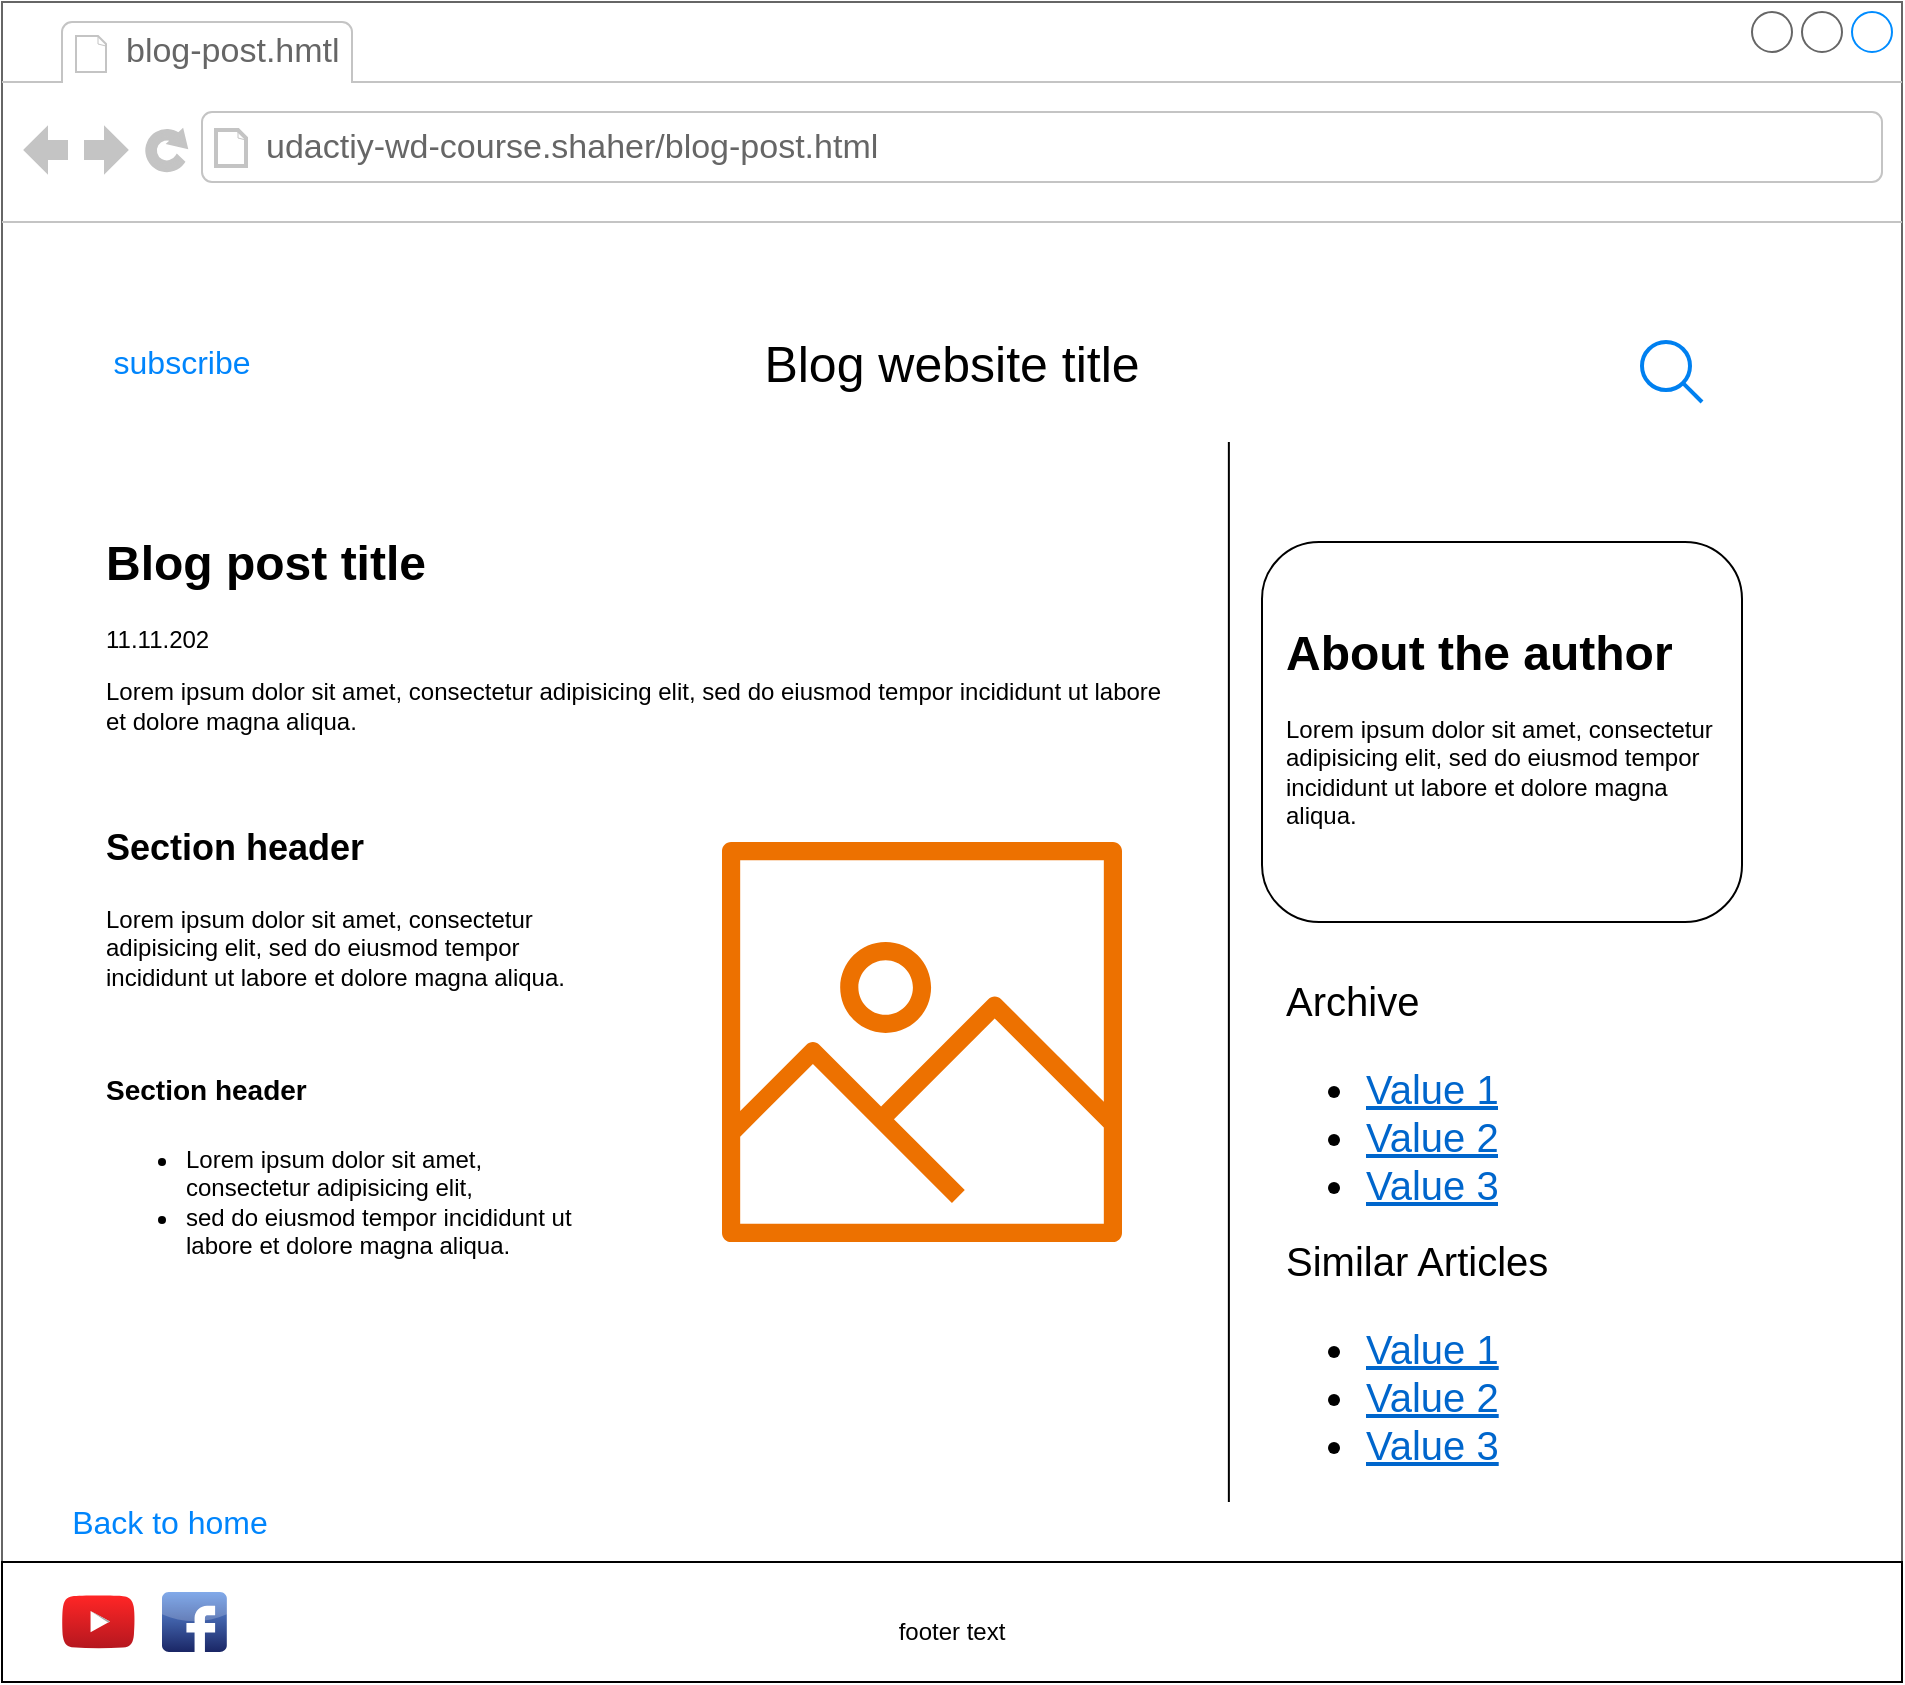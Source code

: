 <mxfile version="24.7.8">
  <diagram name="Seite-1" id="Yu5WHI0yvBldvcSVoJ3o">
    <mxGraphModel dx="954" dy="618" grid="1" gridSize="10" guides="1" tooltips="1" connect="1" arrows="1" fold="1" page="1" pageScale="1" pageWidth="5000" pageHeight="1920" math="0" shadow="0">
      <root>
        <mxCell id="0" />
        <mxCell id="1" parent="0" />
        <mxCell id="hXxf3Bxxnw7Oz5GumfO5-1" value="" style="strokeWidth=1;shadow=0;dashed=0;align=center;html=1;shape=mxgraph.mockup.containers.browserWindow;rSize=0;strokeColor=#666666;strokeColor2=#008cff;strokeColor3=#c4c4c4;mainText=,;recursiveResize=0;" parent="1" vertex="1">
          <mxGeometry x="330" y="130" width="950" height="840" as="geometry" />
        </mxCell>
        <mxCell id="hXxf3Bxxnw7Oz5GumfO5-2" value="blog-post&lt;span style=&quot;background-color: initial;&quot;&gt;.hmtl&lt;/span&gt;" style="strokeWidth=1;shadow=0;dashed=0;align=center;html=1;shape=mxgraph.mockup.containers.anchor;fontSize=17;fontColor=#666666;align=left;whiteSpace=wrap;" parent="hXxf3Bxxnw7Oz5GumfO5-1" vertex="1">
          <mxGeometry x="60" y="12" width="110" height="26" as="geometry" />
        </mxCell>
        <mxCell id="hXxf3Bxxnw7Oz5GumfO5-3" value="udactiy-wd-course.shaher/blog-post.html" style="strokeWidth=1;shadow=0;dashed=0;align=center;html=1;shape=mxgraph.mockup.containers.anchor;rSize=0;fontSize=17;fontColor=#666666;align=left;" parent="hXxf3Bxxnw7Oz5GumfO5-1" vertex="1">
          <mxGeometry x="130" y="60" width="250" height="26" as="geometry" />
        </mxCell>
        <mxCell id="hXxf3Bxxnw7Oz5GumfO5-4" value="subscribe" style="html=1;shadow=0;dashed=0;shape=mxgraph.bootstrap.rrect;rSize=5;strokeColor=none;strokeWidth=1;fillColor=none;fontColor=#0085FC;whiteSpace=wrap;align=center;verticalAlign=middle;spacingLeft=0;fontStyle=0;fontSize=16;spacing=5;" parent="hXxf3Bxxnw7Oz5GumfO5-1" vertex="1">
          <mxGeometry x="60" y="160" width="60" height="40" as="geometry" />
        </mxCell>
        <mxCell id="hXxf3Bxxnw7Oz5GumfO5-6" value="&lt;font style=&quot;font-size: 25px;&quot;&gt;Blog website title&lt;/font&gt;" style="text;html=1;align=center;verticalAlign=middle;whiteSpace=wrap;rounded=0;strokeWidth=5;" parent="hXxf3Bxxnw7Oz5GumfO5-1" vertex="1">
          <mxGeometry x="345" y="160" width="260" height="40" as="geometry" />
        </mxCell>
        <mxCell id="hXxf3Bxxnw7Oz5GumfO5-7" value="" style="html=1;verticalLabelPosition=bottom;align=center;labelBackgroundColor=#ffffff;verticalAlign=top;strokeWidth=2;strokeColor=#0080F0;shadow=0;dashed=0;shape=mxgraph.ios7.icons.looking_glass;" parent="hXxf3Bxxnw7Oz5GumfO5-1" vertex="1">
          <mxGeometry x="820" y="170" width="30" height="30" as="geometry" />
        </mxCell>
        <mxCell id="hXxf3Bxxnw7Oz5GumfO5-9" value="&lt;span style=&quot;color: rgba(0, 0, 0, 0); font-family: monospace; font-size: 0px; text-align: start; text-wrap: nowrap;&quot;&gt;%3CmxGraphModel%3E%3Croot%3E%3CmxCell%20id%3D%220%22%2F%3E%3CmxCell%20id%3D%221%22%20parent%3D%220%22%2F%3E%3CmxCell%20id%3D%222%22%20value%3D%22%22%20style%3D%22strokeWidth%3D1%3Bshadow%3D0%3Bdashed%3D0%3Balign%3Dcenter%3Bhtml%3D1%3Bshape%3Dmxgraph.mockup.containers.browserWindow%3BrSize%3D0%3BstrokeColor%3D%23666666%3BstrokeColor2%3D%23008cff%3BstrokeColor3%3D%23c4c4c4%3BmainText%3D%2C%3BrecursiveResize%3D0%3B%22%20vertex%3D%221%22%20parent%3D%221%22%3E%3CmxGeometry%20x%3D%22330%22%20y%3D%22130%22%20width%3D%22950%22%20height%3D%22840%22%20as%3D%22geometry%22%2F%3E%3C%2FmxCell%3E%3CmxCell%20id%3D%223%22%20value%3D%22Page%201%22%20style%3D%22strokeWidth%3D1%3Bshadow%3D0%3Bdashed%3D0%3Balign%3Dcenter%3Bhtml%3D1%3Bshape%3Dmxgraph.mockup.containers.anchor%3BfontSize%3D17%3BfontColor%3D%23666666%3Balign%3Dleft%3BwhiteSpace%3Dwrap%3B%22%20vertex%3D%221%22%20parent%3D%222%22%3E%3CmxGeometry%20x%3D%2260%22%20y%3D%2212%22%20width%3D%22110%22%20height%3D%2226%22%20as%3D%22geometry%22%2F%3E%3C%2FmxCell%3E%3CmxCell%20id%3D%224%22%20value%3D%22https%3A%2F%2Fwww.draw.io%22%20style%3D%22strokeWidth%3D1%3Bshadow%3D0%3Bdashed%3D0%3Balign%3Dcenter%3Bhtml%3D1%3Bshape%3Dmxgraph.mockup.containers.anchor%3BrSize%3D0%3BfontSize%3D17%3BfontColor%3D%23666666%3Balign%3Dleft%3B%22%20vertex%3D%221%22%20parent%3D%222%22%3E%3CmxGeometry%20x%3D%22130%22%20y%3D%2260%22%20width%3D%22250%22%20height%3D%2226%22%20as%3D%22geometry%22%2F%3E%3C%2FmxCell%3E%3CmxCell%20id%3D%225%22%20value%3D%22subscribe%22%20style%3D%22html%3D1%3Bshadow%3D0%3Bdashed%3D0%3Bshape%3Dmxgraph.bootstrap.rrect%3BrSize%3D5%3BstrokeColor%3Dnone%3BstrokeWidth%3D1%3BfillColor%3Dnone%3BfontColor%3D%230085FC%3BwhiteSpace%3Dwrap%3Balign%3Dcenter%3BverticalAlign%3Dmiddle%3BspacingLeft%3D0%3BfontStyle%3D0%3BfontSize%3D16%3Bspacing%3D5%3B%22%20vertex%3D%221%22%20parent%3D%222%22%3E%3CmxGeometry%20x%3D%2260%22%20y%3D%22160%22%20width%3D%2260%22%20height%3D%2240%22%20as%3D%22geometry%22%2F%3E%3C%2FmxCell%3E%3CmxCell%20id%3D%226%22%20value%3D%22%26lt%3Bfont%20style%3D%26quot%3Bfont-size%3A%2025px%3B%26quot%3B%26gt%3BBlog%20website%20title%26lt%3B%2Ffont%26gt%3B%22%20style%3D%22text%3Bhtml%3D1%3Balign%3Dcenter%3BverticalAlign%3Dmiddle%3BwhiteSpace%3Dwrap%3Brounded%3D0%3BstrokeWidth%3D5%3B%22%20vertex%3D%221%22%20parent%3D%222%22%3E%3CmxGeometry%20x%3D%22345%22%20y%3D%22160%22%20width%3D%22260%22%20height%3D%2240%22%20as%3D%22geometry%22%2F%3E%3C%2FmxCell%3E%3CmxCell%20id%3D%227%22%20value%3D%22%22%20style%3D%22html%3D1%3BverticalLabelPosition%3Dbottom%3Balign%3Dcenter%3BlabelBackgroundColor%3D%23ffffff%3BverticalAlign%3Dtop%3BstrokeWidth%3D2%3BstrokeColor%3D%230080F0%3Bshadow%3D0%3Bdashed%3D0%3Bshape%3Dmxgraph.ios7.icons.looking_glass%3B%22%20vertex%3D%221%22%20parent%3D%222%22%3E%3CmxGeometry%20x%3D%22820%22%20y%3D%22170%22%20width%3D%2230%22%20height%3D%2230%22%20as%3D%22geometry%22%2F%3E%3C%2FmxCell%3E%3CmxCell%20id%3D%228%22%20value%3D%22%22%20style%3D%22rounded%3D1%3BwhiteSpace%3Dwrap%3Bhtml%3D1%3B%22%20vertex%3D%221%22%20parent%3D%222%22%3E%3CmxGeometry%20x%3D%22170%22%20y%3D%22290%22%20width%3D%22240%22%20height%3D%22160%22%20as%3D%22geometry%22%2F%3E%3C%2FmxCell%3E%3CmxCell%20id%3D%229%22%20value%3D%22%22%20style%3D%22rounded%3D1%3BwhiteSpace%3Dwrap%3Bhtml%3D1%3B%22%20vertex%3D%221%22%20parent%3D%222%22%3E%3CmxGeometry%20x%3D%22580%22%20y%3D%22290%22%20width%3D%22240%22%20height%3D%22160%22%20as%3D%22geometry%22%2F%3E%3C%2FmxCell%3E%3C%2Froot%3E%3C%2FmxGraphModel%3E&lt;/span&gt;" style="rounded=1;whiteSpace=wrap;html=1;" parent="hXxf3Bxxnw7Oz5GumfO5-1" vertex="1">
          <mxGeometry x="630" y="270" width="240" height="190" as="geometry" />
        </mxCell>
        <mxCell id="hXxf3Bxxnw7Oz5GumfO5-34" value="" style="rounded=0;whiteSpace=wrap;html=1;" parent="hXxf3Bxxnw7Oz5GumfO5-1" vertex="1">
          <mxGeometry y="780" width="950" height="60" as="geometry" />
        </mxCell>
        <mxCell id="hXxf3Bxxnw7Oz5GumfO5-35" value="" style="dashed=0;outlineConnect=0;html=1;align=center;labelPosition=center;verticalLabelPosition=bottom;verticalAlign=top;shape=mxgraph.weblogos.youtube_2;fillColor=#FF2626;gradientColor=#B5171F" parent="hXxf3Bxxnw7Oz5GumfO5-1" vertex="1">
          <mxGeometry x="30" y="796.7" width="36.4" height="26.6" as="geometry" />
        </mxCell>
        <mxCell id="hXxf3Bxxnw7Oz5GumfO5-36" value="" style="dashed=0;outlineConnect=0;html=1;align=center;labelPosition=center;verticalLabelPosition=bottom;verticalAlign=top;shape=mxgraph.webicons.facebook;fillColor=#6294E4;gradientColor=#1A2665" parent="hXxf3Bxxnw7Oz5GumfO5-1" vertex="1">
          <mxGeometry x="80" y="795" width="32.4" height="30" as="geometry" />
        </mxCell>
        <mxCell id="hXxf3Bxxnw7Oz5GumfO5-37" value="footer text" style="text;html=1;align=center;verticalAlign=middle;whiteSpace=wrap;rounded=0;" parent="hXxf3Bxxnw7Oz5GumfO5-1" vertex="1">
          <mxGeometry x="445" y="800" width="60" height="30" as="geometry" />
        </mxCell>
        <mxCell id="4gr4AJvVroxB4wwy3Jba-2" value="&lt;h1 style=&quot;margin-top: 0px;&quot;&gt;About the author&lt;/h1&gt;&lt;p&gt;Lorem ipsum dolor sit amet, consectetur adipisicing elit, sed do eiusmod tempor incididunt ut labore et dolore magna aliqua.&lt;/p&gt;" style="text;html=1;whiteSpace=wrap;overflow=hidden;rounded=0;" parent="hXxf3Bxxnw7Oz5GumfO5-1" vertex="1">
          <mxGeometry x="640" y="305" width="230" height="120" as="geometry" />
        </mxCell>
        <mxCell id="4gr4AJvVroxB4wwy3Jba-3" value="&lt;div style=&quot;font-size: 20px;&quot;&gt;Archive&lt;/div&gt;&lt;ul style=&quot;font-size: 20px;&quot;&gt;&lt;li style=&quot;&quot;&gt;&lt;font style=&quot;font-size: 20px;&quot; color=&quot;#0066cc&quot;&gt;&lt;u&gt;Value 1&lt;/u&gt;&lt;/font&gt;&lt;/li&gt;&lt;li style=&quot;&quot;&gt;&lt;font style=&quot;font-size: 20px;&quot; color=&quot;#0066cc&quot;&gt;&lt;u&gt;Value 2&lt;/u&gt;&lt;/font&gt;&lt;/li&gt;&lt;li style=&quot;&quot;&gt;&lt;font style=&quot;font-size: 20px;&quot; color=&quot;#0066cc&quot;&gt;&lt;u style=&quot;&quot;&gt;Value 3&lt;/u&gt;&lt;/font&gt;&lt;/li&gt;&lt;/ul&gt;" style="text;strokeColor=none;fillColor=none;html=1;whiteSpace=wrap;verticalAlign=middle;overflow=hidden;" parent="hXxf3Bxxnw7Oz5GumfO5-1" vertex="1">
          <mxGeometry x="640" y="480" width="175" height="150" as="geometry" />
        </mxCell>
        <mxCell id="4gr4AJvVroxB4wwy3Jba-7" value="" style="line;strokeWidth=1;direction=south;html=1;" parent="hXxf3Bxxnw7Oz5GumfO5-1" vertex="1">
          <mxGeometry x="596.87" y="220" width="33.13" height="530" as="geometry" />
        </mxCell>
        <mxCell id="4gr4AJvVroxB4wwy3Jba-8" value="&lt;h1 style=&quot;margin-top: 0px;&quot;&gt;Blog post title&lt;/h1&gt;&lt;div&gt;11.11.202&lt;/div&gt;&lt;p&gt;Lorem ipsum dolor sit amet, consectetur adipisicing elit, sed do eiusmod tempor incididunt ut labore et dolore magna aliqua.&lt;/p&gt;" style="text;html=1;whiteSpace=wrap;overflow=hidden;rounded=0;" parent="hXxf3Bxxnw7Oz5GumfO5-1" vertex="1">
          <mxGeometry x="50" y="260" width="530" height="120" as="geometry" />
        </mxCell>
        <mxCell id="4gr4AJvVroxB4wwy3Jba-9" value="&lt;h1 style=&quot;margin-top: 0px;&quot;&gt;&lt;font style=&quot;font-size: 18px;&quot;&gt;Section header&lt;/font&gt;&lt;/h1&gt;&lt;p&gt;Lorem ipsum dolor sit amet, consectetur adipisicing elit, sed do eiusmod tempor incididunt ut labore et dolore magna aliqua.&lt;/p&gt;" style="text;html=1;whiteSpace=wrap;overflow=hidden;rounded=0;" parent="hXxf3Bxxnw7Oz5GumfO5-1" vertex="1">
          <mxGeometry x="50" y="400" width="250" height="120" as="geometry" />
        </mxCell>
        <mxCell id="4gr4AJvVroxB4wwy3Jba-10" value="" style="sketch=0;outlineConnect=0;fontColor=#232F3E;gradientColor=none;fillColor=#ED7100;strokeColor=none;dashed=0;verticalLabelPosition=bottom;verticalAlign=top;align=center;html=1;fontSize=12;fontStyle=0;aspect=fixed;pointerEvents=1;shape=mxgraph.aws4.container_registry_image;" parent="hXxf3Bxxnw7Oz5GumfO5-1" vertex="1">
          <mxGeometry x="360" y="420" width="200" height="200" as="geometry" />
        </mxCell>
        <mxCell id="4gr4AJvVroxB4wwy3Jba-11" value="&lt;h1 style=&quot;margin-top: 0px;&quot;&gt;&lt;font style=&quot;font-size: 14px;&quot;&gt;Section header&lt;/font&gt;&lt;/h1&gt;&lt;p&gt;&lt;/p&gt;&lt;ul&gt;&lt;li&gt;Lorem ipsum dolor sit amet, consectetur adipisicing elit,&amp;nbsp;&lt;/li&gt;&lt;li&gt;sed do eiusmod tempor incididunt ut labore et dolore magna aliqua.&lt;/li&gt;&lt;/ul&gt;&lt;p&gt;&lt;/p&gt;" style="text;html=1;whiteSpace=wrap;overflow=hidden;rounded=0;" parent="hXxf3Bxxnw7Oz5GumfO5-1" vertex="1">
          <mxGeometry x="50" y="520" width="250" height="120" as="geometry" />
        </mxCell>
        <mxCell id="x8TIC1PH0LqgHpV6CRWg-1" value="&lt;div style=&quot;font-size: 20px;&quot;&gt;&lt;font style=&quot;font-size: 20px;&quot;&gt;Similar Articles&lt;/font&gt;&lt;/div&gt;&lt;ul style=&quot;font-size: 20px;&quot;&gt;&lt;li style=&quot;&quot;&gt;&lt;font style=&quot;font-size: 20px;&quot; color=&quot;#0066cc&quot;&gt;&lt;u&gt;Value 1&lt;/u&gt;&lt;/font&gt;&lt;/li&gt;&lt;li style=&quot;&quot;&gt;&lt;font style=&quot;font-size: 20px;&quot; color=&quot;#0066cc&quot;&gt;&lt;u&gt;Value 2&lt;/u&gt;&lt;/font&gt;&lt;/li&gt;&lt;li style=&quot;&quot;&gt;&lt;font style=&quot;font-size: 20px;&quot; color=&quot;#0066cc&quot;&gt;&lt;u style=&quot;&quot;&gt;Value 3&lt;/u&gt;&lt;/font&gt;&lt;/li&gt;&lt;/ul&gt;" style="text;strokeColor=none;fillColor=none;html=1;whiteSpace=wrap;verticalAlign=middle;overflow=hidden;" parent="hXxf3Bxxnw7Oz5GumfO5-1" vertex="1">
          <mxGeometry x="640" y="610" width="175" height="150" as="geometry" />
        </mxCell>
        <mxCell id="x8TIC1PH0LqgHpV6CRWg-2" value="Back to home" style="html=1;shadow=0;dashed=0;shape=mxgraph.bootstrap.rrect;rSize=5;strokeColor=none;strokeWidth=1;fillColor=none;fontColor=#0085FC;whiteSpace=wrap;align=center;verticalAlign=middle;spacingLeft=0;fontStyle=0;fontSize=16;spacing=5;" parent="hXxf3Bxxnw7Oz5GumfO5-1" vertex="1">
          <mxGeometry x="18" y="740" width="132" height="40" as="geometry" />
        </mxCell>
      </root>
    </mxGraphModel>
  </diagram>
</mxfile>
